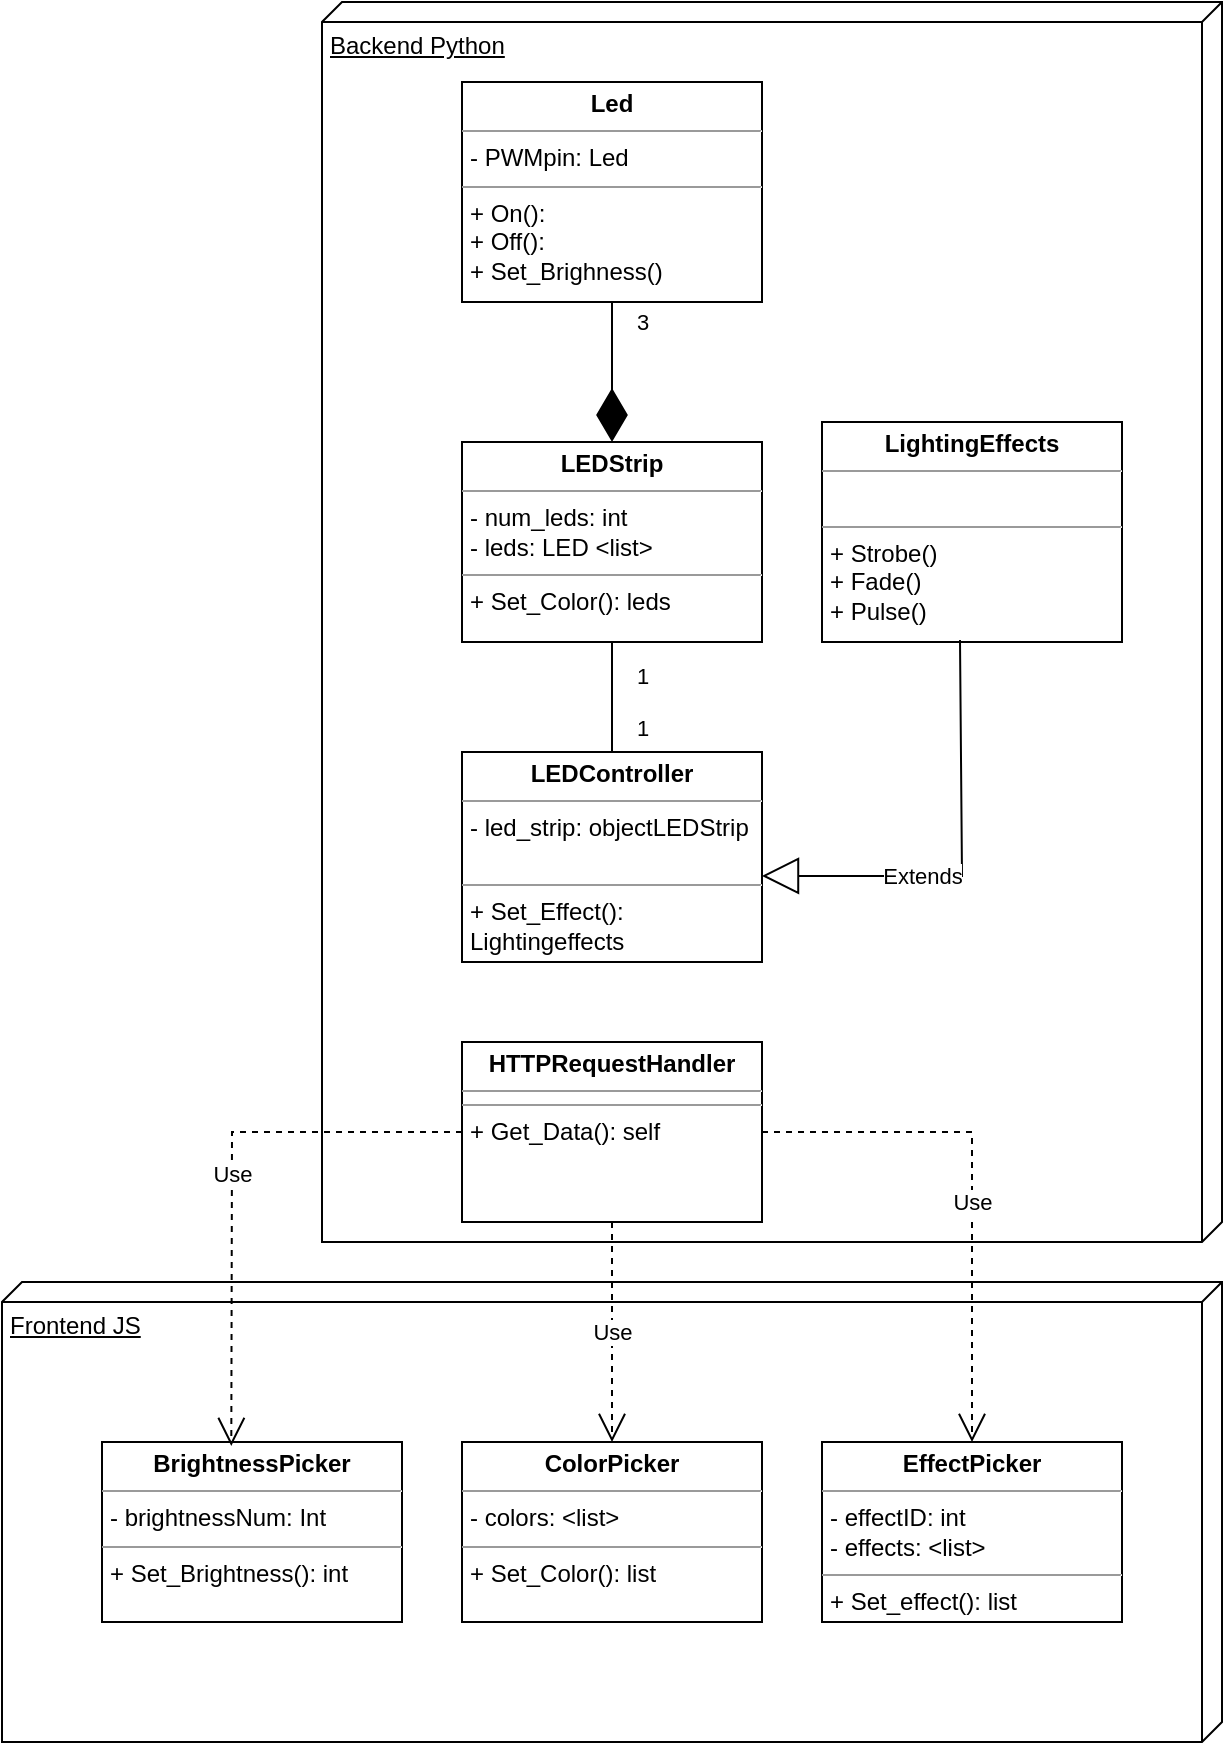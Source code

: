 <mxfile version="21.0.8" type="github">
  <diagram name="Page-1" id="7BwSued-1_67GHoV4uQD">
    <mxGraphModel dx="2284" dy="764" grid="1" gridSize="10" guides="1" tooltips="1" connect="1" arrows="1" fold="1" page="1" pageScale="1" pageWidth="850" pageHeight="1100" math="0" shadow="0">
      <root>
        <mxCell id="0" />
        <mxCell id="1" parent="0" />
        <mxCell id="ToB2sX0DJLOh8DXCZbh_-23" value="Frontend JS" style="verticalAlign=top;align=left;spacingTop=8;spacingLeft=2;spacingRight=12;shape=cube;size=10;direction=south;fontStyle=4;html=1;whiteSpace=wrap;" parent="1" vertex="1">
          <mxGeometry x="-160" y="670" width="610" height="230" as="geometry" />
        </mxCell>
        <mxCell id="ToB2sX0DJLOh8DXCZbh_-22" value="Backend Python" style="verticalAlign=top;align=left;spacingTop=8;spacingLeft=2;spacingRight=12;shape=cube;size=10;direction=south;fontStyle=4;html=1;whiteSpace=wrap;" parent="1" vertex="1">
          <mxGeometry y="30" width="450" height="620" as="geometry" />
        </mxCell>
        <mxCell id="ToB2sX0DJLOh8DXCZbh_-2" value="&lt;p style=&quot;margin:0px;margin-top:4px;text-align:center;&quot;&gt;&lt;b&gt;Led&lt;/b&gt;&lt;/p&gt;&lt;hr size=&quot;1&quot;&gt;&lt;p style=&quot;margin:0px;margin-left:4px;&quot;&gt;- PWMpin: Led&lt;br&gt;&lt;/p&gt;&lt;hr size=&quot;1&quot;&gt;&lt;p style=&quot;margin:0px;margin-left:4px;&quot;&gt;+ On(): &lt;br&gt;&lt;/p&gt;&lt;p style=&quot;margin:0px;margin-left:4px;&quot;&gt;+ Off():&lt;/p&gt;&lt;p style=&quot;margin:0px;margin-left:4px;&quot;&gt;+ Set_Brighness()&lt;br&gt;&lt;/p&gt;" style="verticalAlign=top;align=left;overflow=fill;fontSize=12;fontFamily=Helvetica;html=1;whiteSpace=wrap;" parent="1" vertex="1">
          <mxGeometry x="70" y="70" width="150" height="110" as="geometry" />
        </mxCell>
        <mxCell id="ToB2sX0DJLOh8DXCZbh_-3" value="&lt;p style=&quot;margin:0px;margin-top:4px;text-align:center;&quot;&gt;&lt;b&gt;LEDStrip&lt;/b&gt;&lt;/p&gt;&lt;hr size=&quot;1&quot;&gt;&lt;p style=&quot;margin:0px;margin-left:4px;&quot;&gt;- num_leds: int&lt;/p&gt;&lt;p style=&quot;margin:0px;margin-left:4px;&quot;&gt;- leds: LED &amp;lt;list&amp;gt;&lt;br&gt;&lt;/p&gt;&lt;hr size=&quot;1&quot;&gt;&lt;p style=&quot;margin:0px;margin-left:4px;&quot;&gt;+ Set_Color(): leds&lt;br&gt;&lt;/p&gt;" style="verticalAlign=top;align=left;overflow=fill;fontSize=12;fontFamily=Helvetica;html=1;whiteSpace=wrap;" parent="1" vertex="1">
          <mxGeometry x="70" y="250" width="150" height="100" as="geometry" />
        </mxCell>
        <mxCell id="ToB2sX0DJLOh8DXCZbh_-4" value="&lt;p style=&quot;margin:0px;margin-top:4px;text-align:center;&quot;&gt;&lt;b&gt;LEDController&lt;/b&gt;&lt;/p&gt;&lt;hr size=&quot;1&quot;&gt;&lt;p style=&quot;margin:0px;margin-left:4px;&quot;&gt;- led_strip: objectLEDStrip&lt;/p&gt;&lt;p style=&quot;margin:0px;margin-left:4px;&quot;&gt;&lt;br&gt;&lt;/p&gt;&lt;hr size=&quot;1&quot;&gt;&lt;p style=&quot;margin:0px;margin-left:4px;&quot;&gt;+ Set_Effect(): Lightingeffects&lt;/p&gt;&lt;p style=&quot;margin:0px;margin-left:4px;&quot;&gt;&lt;br&gt;&lt;/p&gt;" style="verticalAlign=top;align=left;overflow=fill;fontSize=12;fontFamily=Helvetica;html=1;whiteSpace=wrap;" parent="1" vertex="1">
          <mxGeometry x="70" y="405" width="150" height="105" as="geometry" />
        </mxCell>
        <mxCell id="ToB2sX0DJLOh8DXCZbh_-5" value="&lt;p style=&quot;margin:0px;margin-top:4px;text-align:center;&quot;&gt;&lt;b&gt;LightingEffects&lt;/b&gt;&lt;/p&gt;&lt;hr size=&quot;1&quot;&gt;&lt;p style=&quot;margin:0px;margin-left:4px;&quot;&gt;&lt;br&gt;&lt;/p&gt;&lt;hr size=&quot;1&quot;&gt;&lt;p style=&quot;margin:0px;margin-left:4px;&quot;&gt;+ Strobe()&lt;/p&gt;&lt;p style=&quot;margin:0px;margin-left:4px;&quot;&gt;+ Fade()&lt;/p&gt;&lt;p style=&quot;margin:0px;margin-left:4px;&quot;&gt;+ Pulse()&lt;br&gt;&lt;/p&gt;" style="verticalAlign=top;align=left;overflow=fill;fontSize=12;fontFamily=Helvetica;html=1;whiteSpace=wrap;" parent="1" vertex="1">
          <mxGeometry x="250" y="240" width="150" height="110" as="geometry" />
        </mxCell>
        <mxCell id="ToB2sX0DJLOh8DXCZbh_-7" value="&lt;div&gt;3&lt;/div&gt;" style="endArrow=diamondThin;endFill=1;endSize=24;html=1;rounded=0;entryX=0.5;entryY=0;entryDx=0;entryDy=0;exitX=0.5;exitY=1;exitDx=0;exitDy=0;" parent="1" source="ToB2sX0DJLOh8DXCZbh_-2" target="ToB2sX0DJLOh8DXCZbh_-3" edge="1">
          <mxGeometry x="-0.714" y="15" width="160" relative="1" as="geometry">
            <mxPoint x="300" y="200" as="sourcePoint" />
            <mxPoint x="410" y="330" as="targetPoint" />
            <mxPoint as="offset" />
          </mxGeometry>
        </mxCell>
        <mxCell id="ToB2sX0DJLOh8DXCZbh_-21" value="&lt;p style=&quot;margin:0px;margin-top:4px;text-align:center;&quot;&gt;&lt;b&gt;ColorPicker&lt;/b&gt;&lt;/p&gt;&lt;hr size=&quot;1&quot;&gt;&lt;p style=&quot;margin:0px;margin-left:4px;&quot;&gt;- colors: &amp;lt;list&amp;gt;&lt;span style=&quot;white-space: pre;&quot;&gt; &lt;/span&gt;&lt;br&gt;&lt;/p&gt;&lt;hr size=&quot;1&quot;&gt;&lt;p style=&quot;margin:0px;margin-left:4px;&quot;&gt;+ Set_Color(): list&lt;br&gt;&lt;/p&gt;" style="verticalAlign=top;align=left;overflow=fill;fontSize=12;fontFamily=Helvetica;html=1;whiteSpace=wrap;" parent="1" vertex="1">
          <mxGeometry x="70" y="750" width="150" height="90" as="geometry" />
        </mxCell>
        <mxCell id="ToB2sX0DJLOh8DXCZbh_-25" value="&lt;p style=&quot;margin:0px;margin-top:4px;text-align:center;&quot;&gt;&lt;b&gt;BrightnessPicker&lt;/b&gt;&lt;/p&gt;&lt;hr size=&quot;1&quot;&gt;&lt;p style=&quot;margin:0px;margin-left:4px;&quot;&gt;- brightnessNum: Int&lt;br&gt;&lt;/p&gt;&lt;hr size=&quot;1&quot;&gt;&lt;p style=&quot;margin:0px;margin-left:4px;&quot;&gt;+ Set_Brightness(): int&lt;br&gt;&lt;/p&gt;" style="verticalAlign=top;align=left;overflow=fill;fontSize=12;fontFamily=Helvetica;html=1;whiteSpace=wrap;" parent="1" vertex="1">
          <mxGeometry x="-110" y="750" width="150" height="90" as="geometry" />
        </mxCell>
        <mxCell id="WhAeDwXJVbieLF7c16lW-1" value="&lt;div&gt;1&lt;/div&gt;&lt;div&gt;&lt;br&gt;&lt;/div&gt;&lt;div&gt;1&lt;br&gt;&lt;/div&gt;" style="endArrow=none;html=1;rounded=0;exitX=0.5;exitY=1;exitDx=0;exitDy=0;entryX=0.5;entryY=0;entryDx=0;entryDy=0;" parent="1" source="ToB2sX0DJLOh8DXCZbh_-3" target="ToB2sX0DJLOh8DXCZbh_-4" edge="1">
          <mxGeometry x="0.091" y="15" width="50" height="50" relative="1" as="geometry">
            <mxPoint x="440" y="320" as="sourcePoint" />
            <mxPoint x="490" y="270" as="targetPoint" />
            <mxPoint as="offset" />
          </mxGeometry>
        </mxCell>
        <mxCell id="_0VHvwPbKVFUT2wmXTVL-1" value="Extends" style="endArrow=block;endSize=16;endFill=0;html=1;rounded=0;exitX=0.46;exitY=0.991;exitDx=0;exitDy=0;exitPerimeter=0;entryX=1;entryY=0.59;entryDx=0;entryDy=0;entryPerimeter=0;" parent="1" source="ToB2sX0DJLOh8DXCZbh_-5" target="ToB2sX0DJLOh8DXCZbh_-4" edge="1">
          <mxGeometry x="0.267" width="160" relative="1" as="geometry">
            <mxPoint x="340" y="390" as="sourcePoint" />
            <mxPoint x="500" y="390" as="targetPoint" />
            <Array as="points">
              <mxPoint x="320" y="467" />
            </Array>
            <mxPoint as="offset" />
          </mxGeometry>
        </mxCell>
        <mxCell id="_0VHvwPbKVFUT2wmXTVL-2" value="&lt;p style=&quot;margin:0px;margin-top:4px;text-align:center;&quot;&gt;&lt;b&gt;EffectPicker&lt;/b&gt;&lt;/p&gt;&lt;hr size=&quot;1&quot;&gt;&lt;p style=&quot;margin:0px;margin-left:4px;&quot;&gt;- effectID: int&lt;/p&gt;&lt;p style=&quot;margin:0px;margin-left:4px;&quot;&gt;- effects: &amp;lt;list&amp;gt;&lt;br&gt;&lt;/p&gt;&lt;hr size=&quot;1&quot;&gt;&lt;p style=&quot;margin:0px;margin-left:4px;&quot;&gt;+ Set_effect(): list&lt;br&gt;&lt;/p&gt;" style="verticalAlign=top;align=left;overflow=fill;fontSize=12;fontFamily=Helvetica;html=1;whiteSpace=wrap;" parent="1" vertex="1">
          <mxGeometry x="250" y="750" width="150" height="90" as="geometry" />
        </mxCell>
        <mxCell id="_0VHvwPbKVFUT2wmXTVL-3" value="Use" style="endArrow=open;endSize=12;dashed=1;html=1;rounded=0;exitX=0;exitY=0.5;exitDx=0;exitDy=0;entryX=0.431;entryY=0.022;entryDx=0;entryDy=0;entryPerimeter=0;" parent="1" source="BqMquUOgj23icGRiplnc-2" target="ToB2sX0DJLOh8DXCZbh_-25" edge="1">
          <mxGeometry width="160" relative="1" as="geometry">
            <mxPoint x="20" y="600" as="sourcePoint" />
            <mxPoint x="180" y="600" as="targetPoint" />
            <Array as="points">
              <mxPoint x="-45" y="595" />
            </Array>
          </mxGeometry>
        </mxCell>
        <mxCell id="_0VHvwPbKVFUT2wmXTVL-5" value="Use" style="endArrow=open;endSize=12;dashed=1;html=1;rounded=0;exitX=1;exitY=0.5;exitDx=0;exitDy=0;entryX=0.5;entryY=0;entryDx=0;entryDy=0;" parent="1" source="BqMquUOgj23icGRiplnc-2" target="_0VHvwPbKVFUT2wmXTVL-2" edge="1">
          <mxGeometry x="0.077" width="160" relative="1" as="geometry">
            <mxPoint x="159" y="524" as="sourcePoint" />
            <mxPoint x="39" y="642" as="targetPoint" />
            <Array as="points">
              <mxPoint x="325" y="595" />
            </Array>
            <mxPoint as="offset" />
          </mxGeometry>
        </mxCell>
        <mxCell id="BqMquUOgj23icGRiplnc-2" value="&lt;p style=&quot;margin:0px;margin-top:4px;text-align:center;&quot;&gt;&lt;b&gt;HTTPRequestHandler&lt;/b&gt;&lt;/p&gt;&lt;hr size=&quot;1&quot;&gt;&lt;hr size=&quot;1&quot;&gt;&lt;p style=&quot;margin:0px;margin-left:4px;&quot;&gt;+ Get_Data(): self&lt;/p&gt;" style="verticalAlign=top;align=left;overflow=fill;fontSize=12;fontFamily=Helvetica;html=1;whiteSpace=wrap;" vertex="1" parent="1">
          <mxGeometry x="70" y="550" width="150" height="90" as="geometry" />
        </mxCell>
        <mxCell id="BqMquUOgj23icGRiplnc-6" value="Use" style="endArrow=open;endSize=12;dashed=1;html=1;rounded=0;exitX=0.5;exitY=1;exitDx=0;exitDy=0;entryX=0.5;entryY=0;entryDx=0;entryDy=0;" edge="1" parent="1" source="BqMquUOgj23icGRiplnc-2" target="ToB2sX0DJLOh8DXCZbh_-21">
          <mxGeometry width="160" relative="1" as="geometry">
            <mxPoint x="80" y="585" as="sourcePoint" />
            <mxPoint x="-35" y="762" as="targetPoint" />
            <Array as="points" />
          </mxGeometry>
        </mxCell>
      </root>
    </mxGraphModel>
  </diagram>
</mxfile>
